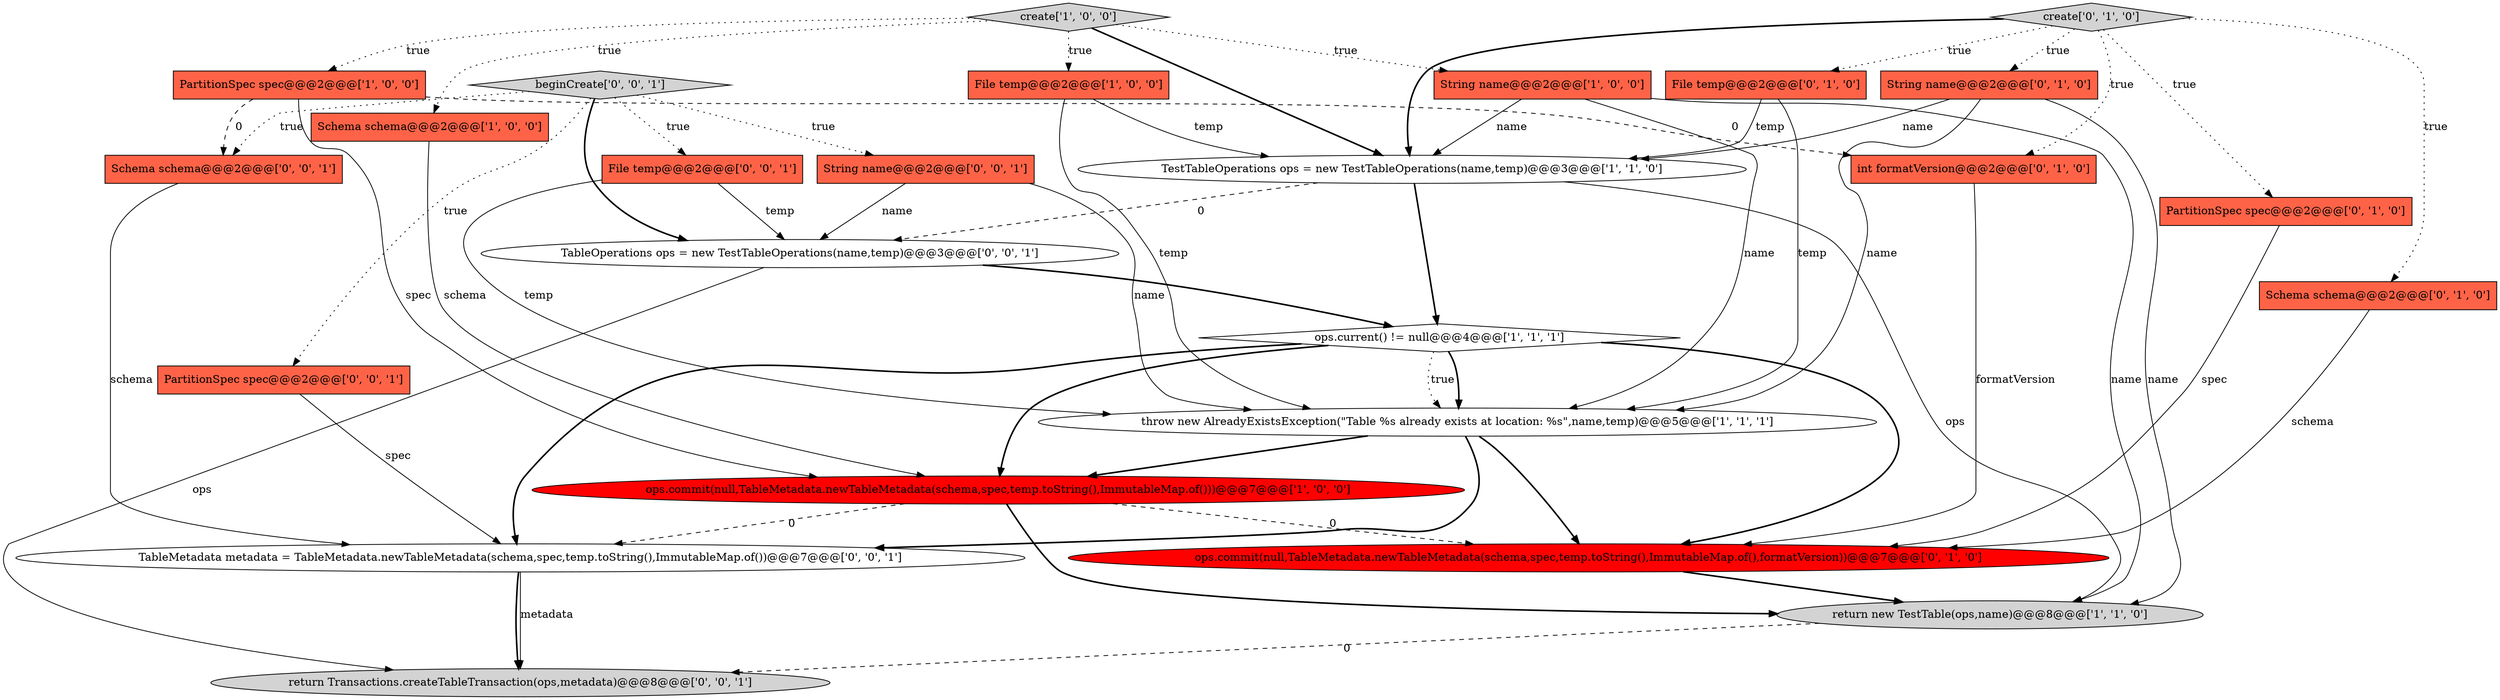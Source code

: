 digraph {
12 [style = filled, label = "File temp@@@2@@@['0', '1', '0']", fillcolor = tomato, shape = box image = "AAA0AAABBB2BBB"];
13 [style = filled, label = "create['0', '1', '0']", fillcolor = lightgray, shape = diamond image = "AAA0AAABBB2BBB"];
17 [style = filled, label = "TableOperations ops = new TestTableOperations(name,temp)@@@3@@@['0', '0', '1']", fillcolor = white, shape = ellipse image = "AAA0AAABBB3BBB"];
0 [style = filled, label = "String name@@@2@@@['1', '0', '0']", fillcolor = tomato, shape = box image = "AAA0AAABBB1BBB"];
19 [style = filled, label = "String name@@@2@@@['0', '0', '1']", fillcolor = tomato, shape = box image = "AAA0AAABBB3BBB"];
9 [style = filled, label = "ops.commit(null,TableMetadata.newTableMetadata(schema,spec,temp.toString(),ImmutableMap.of()))@@@7@@@['1', '0', '0']", fillcolor = red, shape = ellipse image = "AAA1AAABBB1BBB"];
1 [style = filled, label = "File temp@@@2@@@['1', '0', '0']", fillcolor = tomato, shape = box image = "AAA0AAABBB1BBB"];
2 [style = filled, label = "Schema schema@@@2@@@['1', '0', '0']", fillcolor = tomato, shape = box image = "AAA0AAABBB1BBB"];
8 [style = filled, label = "TestTableOperations ops = new TestTableOperations(name,temp)@@@3@@@['1', '1', '0']", fillcolor = white, shape = ellipse image = "AAA0AAABBB1BBB"];
10 [style = filled, label = "String name@@@2@@@['0', '1', '0']", fillcolor = tomato, shape = box image = "AAA0AAABBB2BBB"];
5 [style = filled, label = "throw new AlreadyExistsException(\"Table %s already exists at location: %s\",name,temp)@@@5@@@['1', '1', '1']", fillcolor = white, shape = ellipse image = "AAA0AAABBB1BBB"];
4 [style = filled, label = "ops.current() != null@@@4@@@['1', '1', '1']", fillcolor = white, shape = diamond image = "AAA0AAABBB1BBB"];
23 [style = filled, label = "Schema schema@@@2@@@['0', '0', '1']", fillcolor = tomato, shape = box image = "AAA0AAABBB3BBB"];
11 [style = filled, label = "ops.commit(null,TableMetadata.newTableMetadata(schema,spec,temp.toString(),ImmutableMap.of(),formatVersion))@@@7@@@['0', '1', '0']", fillcolor = red, shape = ellipse image = "AAA1AAABBB2BBB"];
15 [style = filled, label = "PartitionSpec spec@@@2@@@['0', '1', '0']", fillcolor = tomato, shape = box image = "AAA0AAABBB2BBB"];
22 [style = filled, label = "return Transactions.createTableTransaction(ops,metadata)@@@8@@@['0', '0', '1']", fillcolor = lightgray, shape = ellipse image = "AAA0AAABBB3BBB"];
14 [style = filled, label = "Schema schema@@@2@@@['0', '1', '0']", fillcolor = tomato, shape = box image = "AAA0AAABBB2BBB"];
21 [style = filled, label = "File temp@@@2@@@['0', '0', '1']", fillcolor = tomato, shape = box image = "AAA0AAABBB3BBB"];
20 [style = filled, label = "PartitionSpec spec@@@2@@@['0', '0', '1']", fillcolor = tomato, shape = box image = "AAA0AAABBB3BBB"];
7 [style = filled, label = "create['1', '0', '0']", fillcolor = lightgray, shape = diamond image = "AAA0AAABBB1BBB"];
18 [style = filled, label = "beginCreate['0', '0', '1']", fillcolor = lightgray, shape = diamond image = "AAA0AAABBB3BBB"];
24 [style = filled, label = "TableMetadata metadata = TableMetadata.newTableMetadata(schema,spec,temp.toString(),ImmutableMap.of())@@@7@@@['0', '0', '1']", fillcolor = white, shape = ellipse image = "AAA0AAABBB3BBB"];
3 [style = filled, label = "PartitionSpec spec@@@2@@@['1', '0', '0']", fillcolor = tomato, shape = box image = "AAA1AAABBB1BBB"];
6 [style = filled, label = "return new TestTable(ops,name)@@@8@@@['1', '1', '0']", fillcolor = lightgray, shape = ellipse image = "AAA0AAABBB1BBB"];
16 [style = filled, label = "int formatVersion@@@2@@@['0', '1', '0']", fillcolor = tomato, shape = box image = "AAA1AAABBB2BBB"];
8->6 [style = solid, label="ops"];
4->9 [style = bold, label=""];
4->5 [style = dotted, label="true"];
7->2 [style = dotted, label="true"];
13->16 [style = dotted, label="true"];
24->22 [style = solid, label="metadata"];
4->24 [style = bold, label=""];
14->11 [style = solid, label="schema"];
5->9 [style = bold, label=""];
13->12 [style = dotted, label="true"];
10->8 [style = solid, label="name"];
9->24 [style = dashed, label="0"];
21->5 [style = solid, label="temp"];
0->6 [style = solid, label="name"];
19->17 [style = solid, label="name"];
17->22 [style = solid, label="ops"];
10->6 [style = solid, label="name"];
11->6 [style = bold, label=""];
3->9 [style = solid, label="spec"];
18->21 [style = dotted, label="true"];
18->19 [style = dotted, label="true"];
18->17 [style = bold, label=""];
15->11 [style = solid, label="spec"];
0->8 [style = solid, label="name"];
19->5 [style = solid, label="name"];
18->20 [style = dotted, label="true"];
7->0 [style = dotted, label="true"];
16->11 [style = solid, label="formatVersion"];
0->5 [style = solid, label="name"];
7->8 [style = bold, label=""];
24->22 [style = bold, label=""];
10->5 [style = solid, label="name"];
13->10 [style = dotted, label="true"];
6->22 [style = dashed, label="0"];
21->17 [style = solid, label="temp"];
9->6 [style = bold, label=""];
23->24 [style = solid, label="schema"];
3->23 [style = dashed, label="0"];
12->5 [style = solid, label="temp"];
20->24 [style = solid, label="spec"];
1->5 [style = solid, label="temp"];
7->3 [style = dotted, label="true"];
5->24 [style = bold, label=""];
12->8 [style = solid, label="temp"];
9->11 [style = dashed, label="0"];
1->8 [style = solid, label="temp"];
8->17 [style = dashed, label="0"];
13->15 [style = dotted, label="true"];
5->11 [style = bold, label=""];
8->4 [style = bold, label=""];
13->8 [style = bold, label=""];
4->11 [style = bold, label=""];
2->9 [style = solid, label="schema"];
7->1 [style = dotted, label="true"];
13->14 [style = dotted, label="true"];
4->5 [style = bold, label=""];
17->4 [style = bold, label=""];
3->16 [style = dashed, label="0"];
18->23 [style = dotted, label="true"];
}
